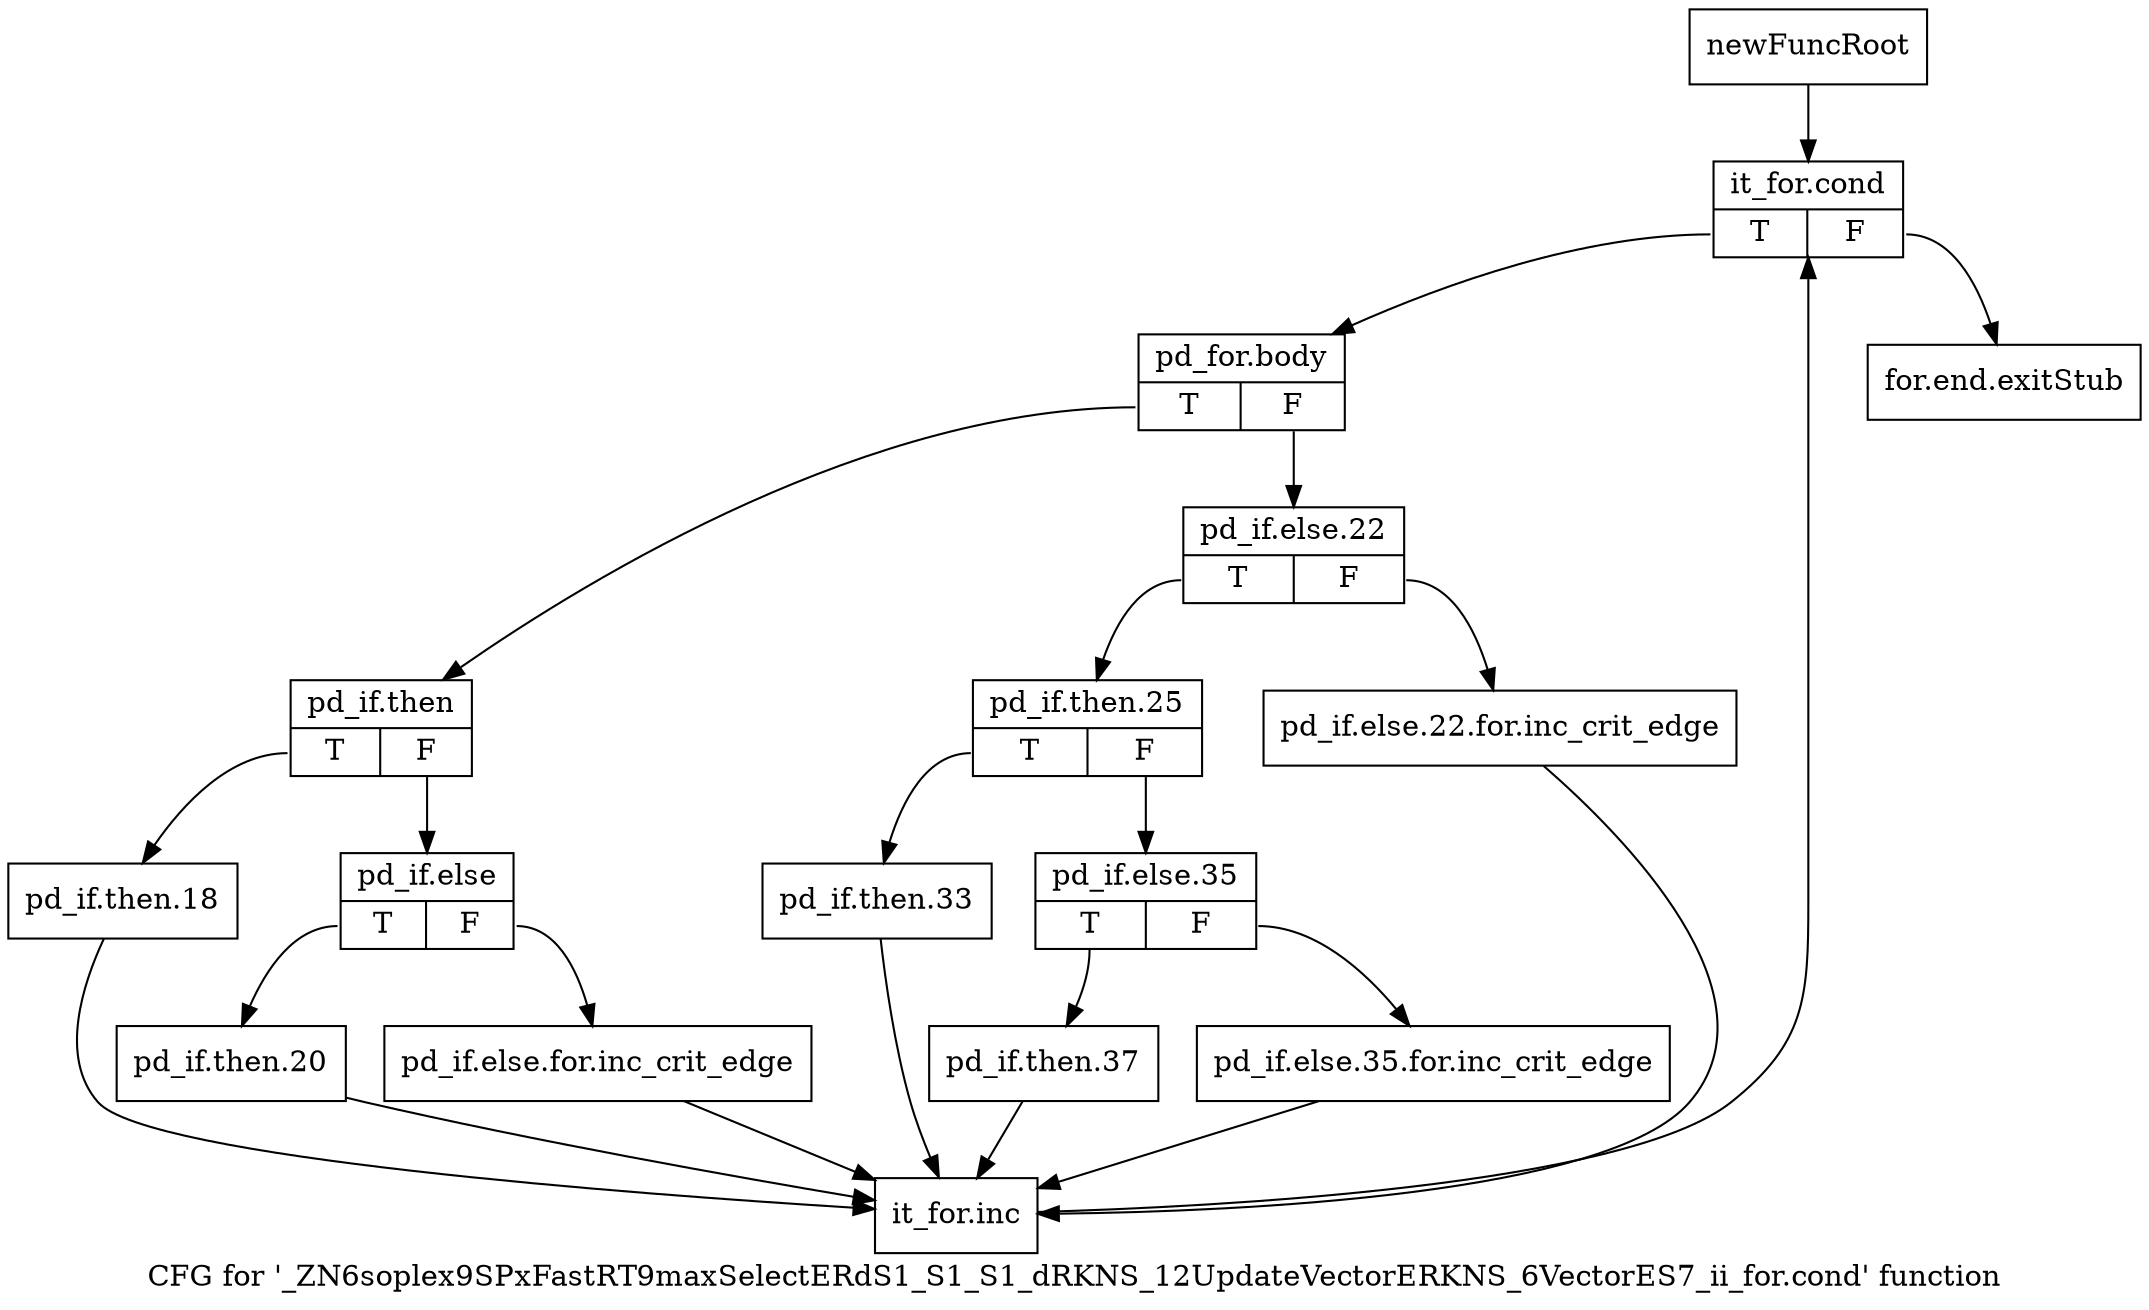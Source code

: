 digraph "CFG for '_ZN6soplex9SPxFastRT9maxSelectERdS1_S1_S1_dRKNS_12UpdateVectorERKNS_6VectorES7_ii_for.cond' function" {
	label="CFG for '_ZN6soplex9SPxFastRT9maxSelectERdS1_S1_S1_dRKNS_12UpdateVectorERKNS_6VectorES7_ii_for.cond' function";

	Node0x2deb380 [shape=record,label="{newFuncRoot}"];
	Node0x2deb380 -> Node0x2deb420;
	Node0x2deb3d0 [shape=record,label="{for.end.exitStub}"];
	Node0x2deb420 [shape=record,label="{it_for.cond|{<s0>T|<s1>F}}"];
	Node0x2deb420:s0 -> Node0x2deb470;
	Node0x2deb420:s1 -> Node0x2deb3d0;
	Node0x2deb470 [shape=record,label="{pd_for.body|{<s0>T|<s1>F}}"];
	Node0x2deb470:s0 -> Node0x2deb6f0;
	Node0x2deb470:s1 -> Node0x2deb4c0;
	Node0x2deb4c0 [shape=record,label="{pd_if.else.22|{<s0>T|<s1>F}}"];
	Node0x2deb4c0:s0 -> Node0x2deb560;
	Node0x2deb4c0:s1 -> Node0x2deb510;
	Node0x2deb510 [shape=record,label="{pd_if.else.22.for.inc_crit_edge}"];
	Node0x2deb510 -> Node0x2deb880;
	Node0x2deb560 [shape=record,label="{pd_if.then.25|{<s0>T|<s1>F}}"];
	Node0x2deb560:s0 -> Node0x2deb6a0;
	Node0x2deb560:s1 -> Node0x2deb5b0;
	Node0x2deb5b0 [shape=record,label="{pd_if.else.35|{<s0>T|<s1>F}}"];
	Node0x2deb5b0:s0 -> Node0x2deb650;
	Node0x2deb5b0:s1 -> Node0x2deb600;
	Node0x2deb600 [shape=record,label="{pd_if.else.35.for.inc_crit_edge}"];
	Node0x2deb600 -> Node0x2deb880;
	Node0x2deb650 [shape=record,label="{pd_if.then.37}"];
	Node0x2deb650 -> Node0x2deb880;
	Node0x2deb6a0 [shape=record,label="{pd_if.then.33}"];
	Node0x2deb6a0 -> Node0x2deb880;
	Node0x2deb6f0 [shape=record,label="{pd_if.then|{<s0>T|<s1>F}}"];
	Node0x2deb6f0:s0 -> Node0x2deb830;
	Node0x2deb6f0:s1 -> Node0x2deb740;
	Node0x2deb740 [shape=record,label="{pd_if.else|{<s0>T|<s1>F}}"];
	Node0x2deb740:s0 -> Node0x2deb7e0;
	Node0x2deb740:s1 -> Node0x2deb790;
	Node0x2deb790 [shape=record,label="{pd_if.else.for.inc_crit_edge}"];
	Node0x2deb790 -> Node0x2deb880;
	Node0x2deb7e0 [shape=record,label="{pd_if.then.20}"];
	Node0x2deb7e0 -> Node0x2deb880;
	Node0x2deb830 [shape=record,label="{pd_if.then.18}"];
	Node0x2deb830 -> Node0x2deb880;
	Node0x2deb880 [shape=record,label="{it_for.inc}"];
	Node0x2deb880 -> Node0x2deb420;
}

